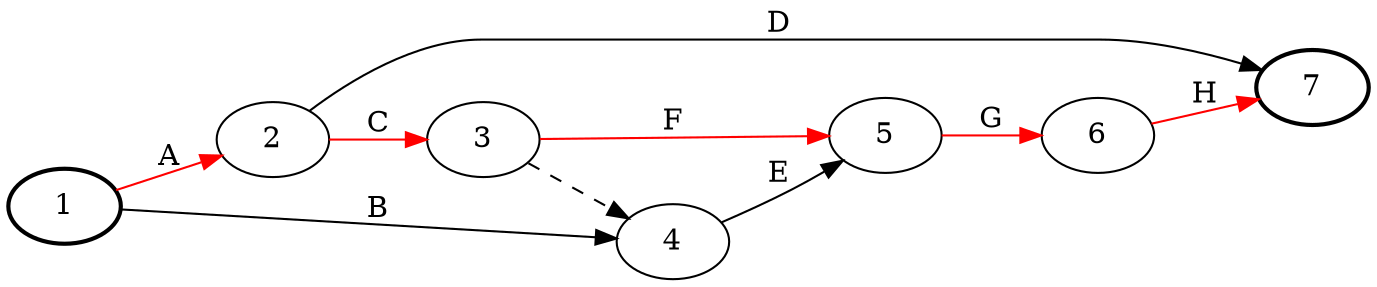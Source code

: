 digraph A {
    rankdir="LR";

	1 -> 2 [label="A", color="red"];

	1 -> 4 [label="B"];

    2 -> 3 [label="C", color="red"];

    3 -> 4 [style=dashed];

    2 -> 7 [label="D"];

    4 -> 5 [label="E"];

    3 -> 5 [label="F",color="red"];

    5 -> 6 [label="G",color="red"];

    6 -> 7 [label="H",color="red"];


    1 [style=bold];

    7 [style=bold];

}
